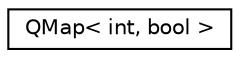 digraph "类继承关系图"
{
  edge [fontname="Helvetica",fontsize="10",labelfontname="Helvetica",labelfontsize="10"];
  node [fontname="Helvetica",fontsize="10",shape=record];
  rankdir="LR";
  Node0 [label="QMap\< int, bool \>",height=0.2,width=0.4,color="black", fillcolor="white", style="filled",URL="$class_q_map.html"];
}
